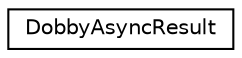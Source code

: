 digraph "Graphical Class Hierarchy"
{
 // LATEX_PDF_SIZE
  edge [fontname="Helvetica",fontsize="10",labelfontname="Helvetica",labelfontsize="10"];
  node [fontname="Helvetica",fontsize="10",shape=record];
  rankdir="LR";
  Node0 [label="DobbyAsyncResult",height=0.2,width=0.4,color="black", fillcolor="white", style="filled",URL="$classDobbyAsyncResult.html",tooltip="Result object for async and deferred results."];
}
